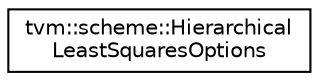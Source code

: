 digraph "Graphical Class Hierarchy"
{
  edge [fontname="Helvetica",fontsize="10",labelfontname="Helvetica",labelfontsize="10"];
  node [fontname="Helvetica",fontsize="10",shape=record];
  rankdir="LR";
  Node0 [label="tvm::scheme::Hierarchical\lLeastSquaresOptions",height=0.2,width=0.4,color="black", fillcolor="white", style="filled",URL="$classtvm_1_1scheme_1_1HierarchicalLeastSquaresOptions.html"];
}
